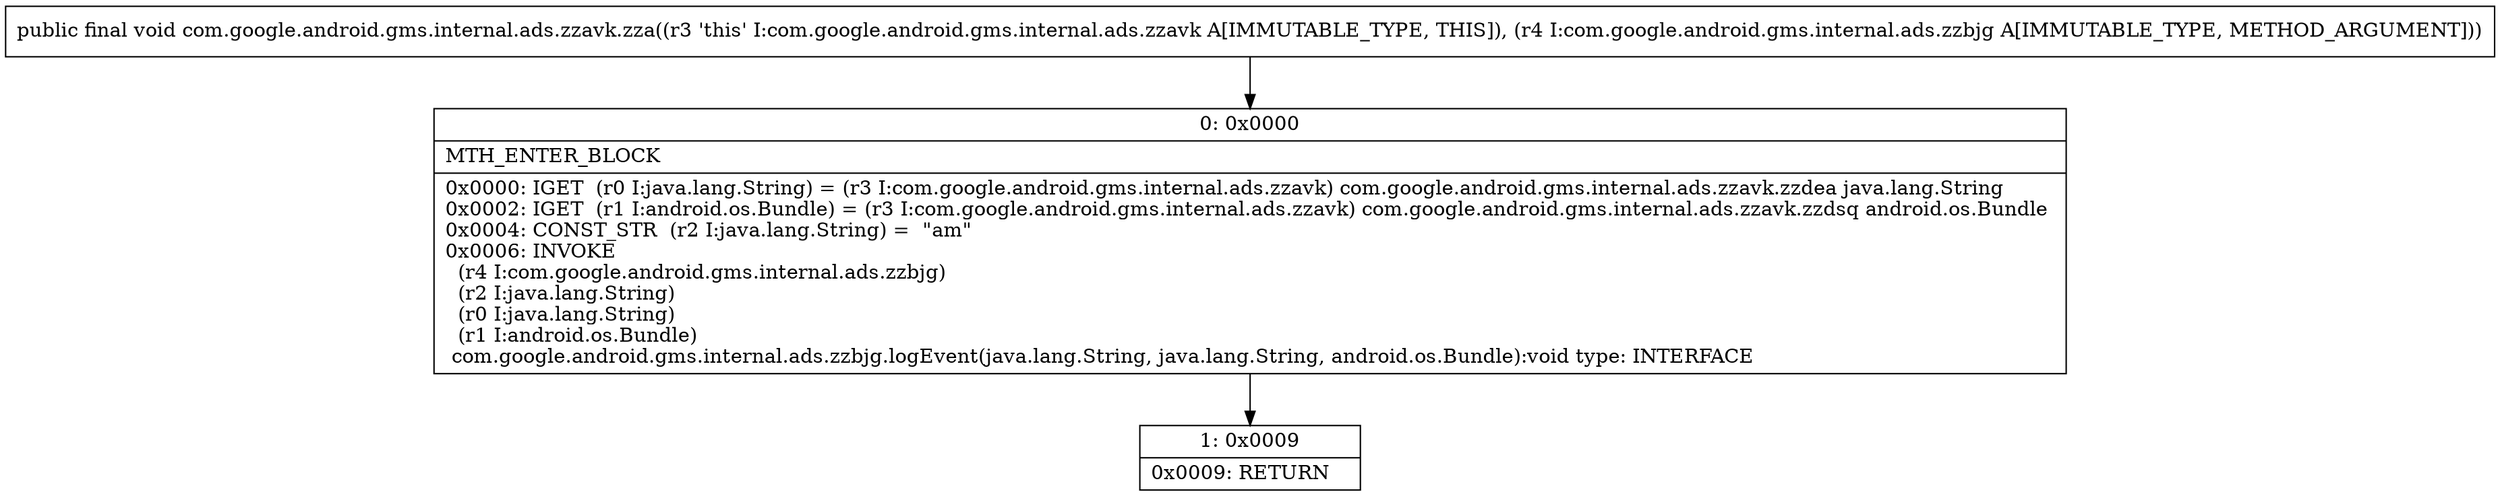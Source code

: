 digraph "CFG forcom.google.android.gms.internal.ads.zzavk.zza(Lcom\/google\/android\/gms\/internal\/ads\/zzbjg;)V" {
Node_0 [shape=record,label="{0\:\ 0x0000|MTH_ENTER_BLOCK\l|0x0000: IGET  (r0 I:java.lang.String) = (r3 I:com.google.android.gms.internal.ads.zzavk) com.google.android.gms.internal.ads.zzavk.zzdea java.lang.String \l0x0002: IGET  (r1 I:android.os.Bundle) = (r3 I:com.google.android.gms.internal.ads.zzavk) com.google.android.gms.internal.ads.zzavk.zzdsq android.os.Bundle \l0x0004: CONST_STR  (r2 I:java.lang.String) =  \"am\" \l0x0006: INVOKE  \l  (r4 I:com.google.android.gms.internal.ads.zzbjg)\l  (r2 I:java.lang.String)\l  (r0 I:java.lang.String)\l  (r1 I:android.os.Bundle)\l com.google.android.gms.internal.ads.zzbjg.logEvent(java.lang.String, java.lang.String, android.os.Bundle):void type: INTERFACE \l}"];
Node_1 [shape=record,label="{1\:\ 0x0009|0x0009: RETURN   \l}"];
MethodNode[shape=record,label="{public final void com.google.android.gms.internal.ads.zzavk.zza((r3 'this' I:com.google.android.gms.internal.ads.zzavk A[IMMUTABLE_TYPE, THIS]), (r4 I:com.google.android.gms.internal.ads.zzbjg A[IMMUTABLE_TYPE, METHOD_ARGUMENT])) }"];
MethodNode -> Node_0;
Node_0 -> Node_1;
}

